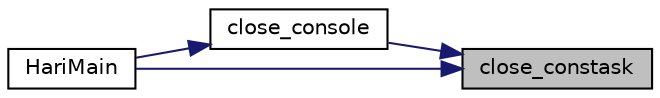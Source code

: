 digraph "close_constask"
{
 // LATEX_PDF_SIZE
  edge [fontname="Helvetica",fontsize="10",labelfontname="Helvetica",labelfontsize="10"];
  node [fontname="Helvetica",fontsize="10",shape=record];
  rankdir="RL";
  Node1 [label="close_constask",height=0.2,width=0.4,color="black", fillcolor="grey75", style="filled", fontcolor="black",tooltip=" "];
  Node1 -> Node2 [dir="back",color="midnightblue",fontsize="10",style="solid"];
  Node2 [label="close_console",height=0.2,width=0.4,color="black", fillcolor="white", style="filled",URL="$bootpack_8c.html#ad95faecce92c7b2cb5919ddf459beb63",tooltip=" "];
  Node2 -> Node3 [dir="back",color="midnightblue",fontsize="10",style="solid"];
  Node3 [label="HariMain",height=0.2,width=0.4,color="black", fillcolor="white", style="filled",URL="$bootpack_8c.html#a3bfd04b86eb41bd7301c75a3df6a89e0",tooltip=" "];
  Node1 -> Node3 [dir="back",color="midnightblue",fontsize="10",style="solid"];
}
